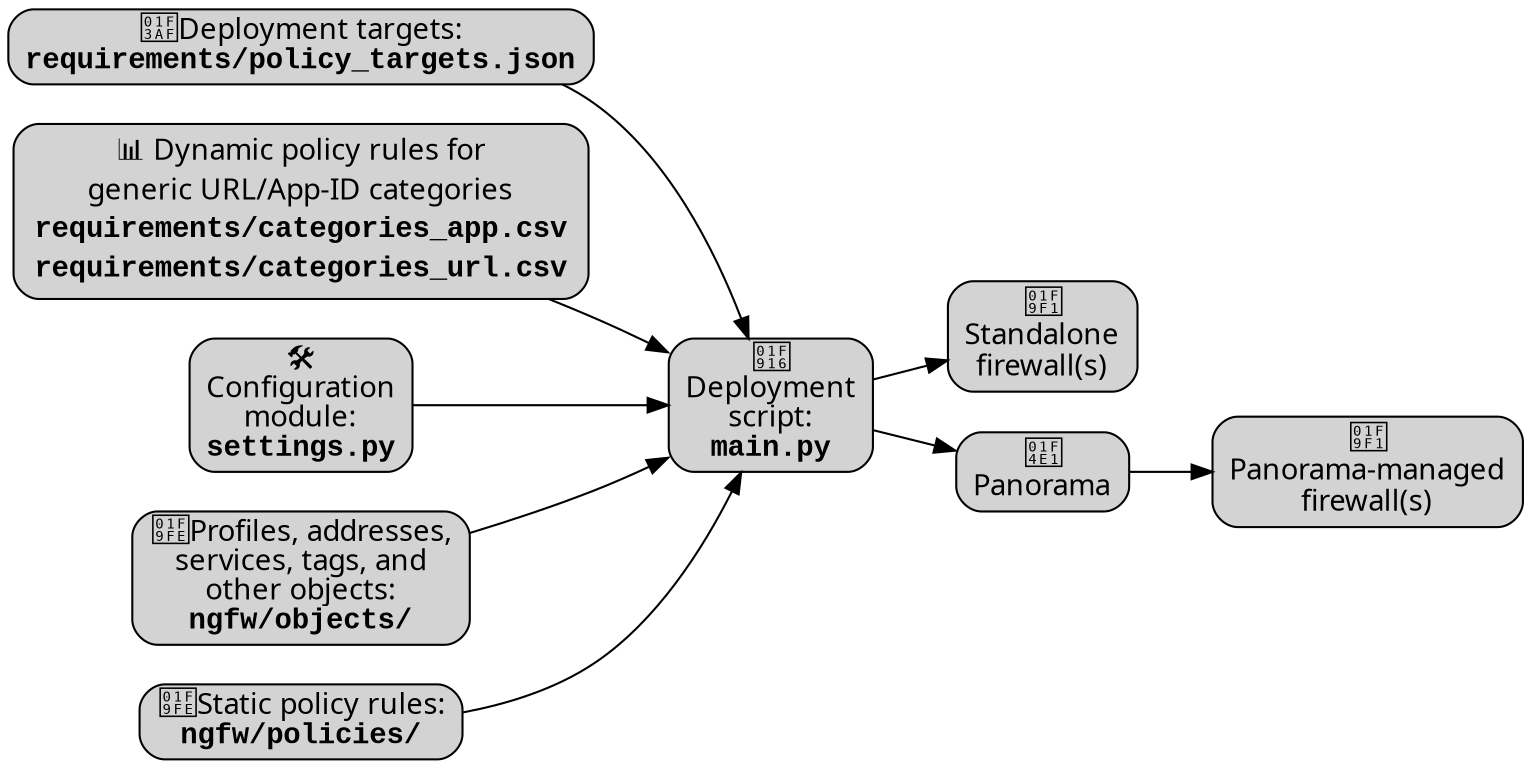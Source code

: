 digraph G {
    rankdir=LR;
    node [shape=Mrecord, fontname="Segoe UI Emoji", style=filled, fillcolor=lightgrey, fontsize=14];

    // Node definitions with custom tooltips
    fw1       [label="🧱\nPanorama-managed\nfirewall(s)", 
               tooltip="Next-generation firewalls managed centrally through Panorama platform for unified policy deployment and monitoring"];
    fw2       [label="🧱\nStandalone\nfirewall(s)", 
               tooltip="Individual standalone firewalls configured directly without central management - require separate policy deployment"];
    panorama  [label="📡\nPanorama", 
               tooltip="Palo Alto Networks centralized management platform for firewall orchestration, policy distribution, and monitoring"];
    targets   [label=<🎯Deployment targets:<BR/><B><FONT FACE="Courier New">requirements/policy_targets.json</FONT></B>>, 
               tooltip="JSON configuration file defining which firewalls and device groups should receive policy deployments"];
    script    [label=<🤖<BR/>Deployment<BR/>script:<BR/><B><FONT FACE="Courier New">main.py</FONT></B>>, 
               tooltip="Main Python automation script that orchestrates the entire policy deployment process across all firewall targets"];

    csv [label=<
    <TABLE BORDER="0" CELLBORDER="0" CELLSPACING="0">
    <TR><TD ALIGN="CENTER">📊 Dynamic policy rules for</TD></TR>
    <TR><TD ALIGN="CENTER">generic URL/App-ID categories</TD></TR>
    <TR><TD ALIGN="LEFT"><B><FONT FACE="Courier New">requirements/categories_app.csv</FONT></B></TD></TR>
    <TR><TD ALIGN="LEFT"><B><FONT FACE="Courier New">requirements/categories_url.csv</FONT></B></TD></TR>
    </TABLE>
    >, 
    tooltip="CSV files containing application and URL category definitions used to dynamically generate firewall security policies"];

    config    [label=<🛠️<BR/>Configuration<BR/>module:<BR/><B><FONT FACE="Courier New">settings.py</FONT></B>>, 
               tooltip="Python configuration module containing API credentials, server URLs, deployment settings, and operational parameters"];
    objects   [label=<🧾Profiles, addresses,<BR/>services, tags, and<BR/>other objects:<BR/><B><FONT FACE="Courier New">ngfw/objects/</FONT></B>>, 
               tooltip="Directory containing firewall object definitions including security profiles, addresses and address groups, service objects and groups, EDLs, tags, custom signatures, data patterns, URL categories, decryption profiles etc."];
    static_policies  [label=<🧾Static policy rules:<BR/><B><FONT FACE="Courier New">ngfw/policies/</FONT></B>>, 
                      tooltip="Directory containing predefined static firewall policy rules that remain constant across deployments"];

    // Diagram:
    static_policies -> script;
    csv -> script -> panorama -> fw1;
    targets  -> script;
    script   -> fw2
    config   -> script;
    objects  -> script;

}

